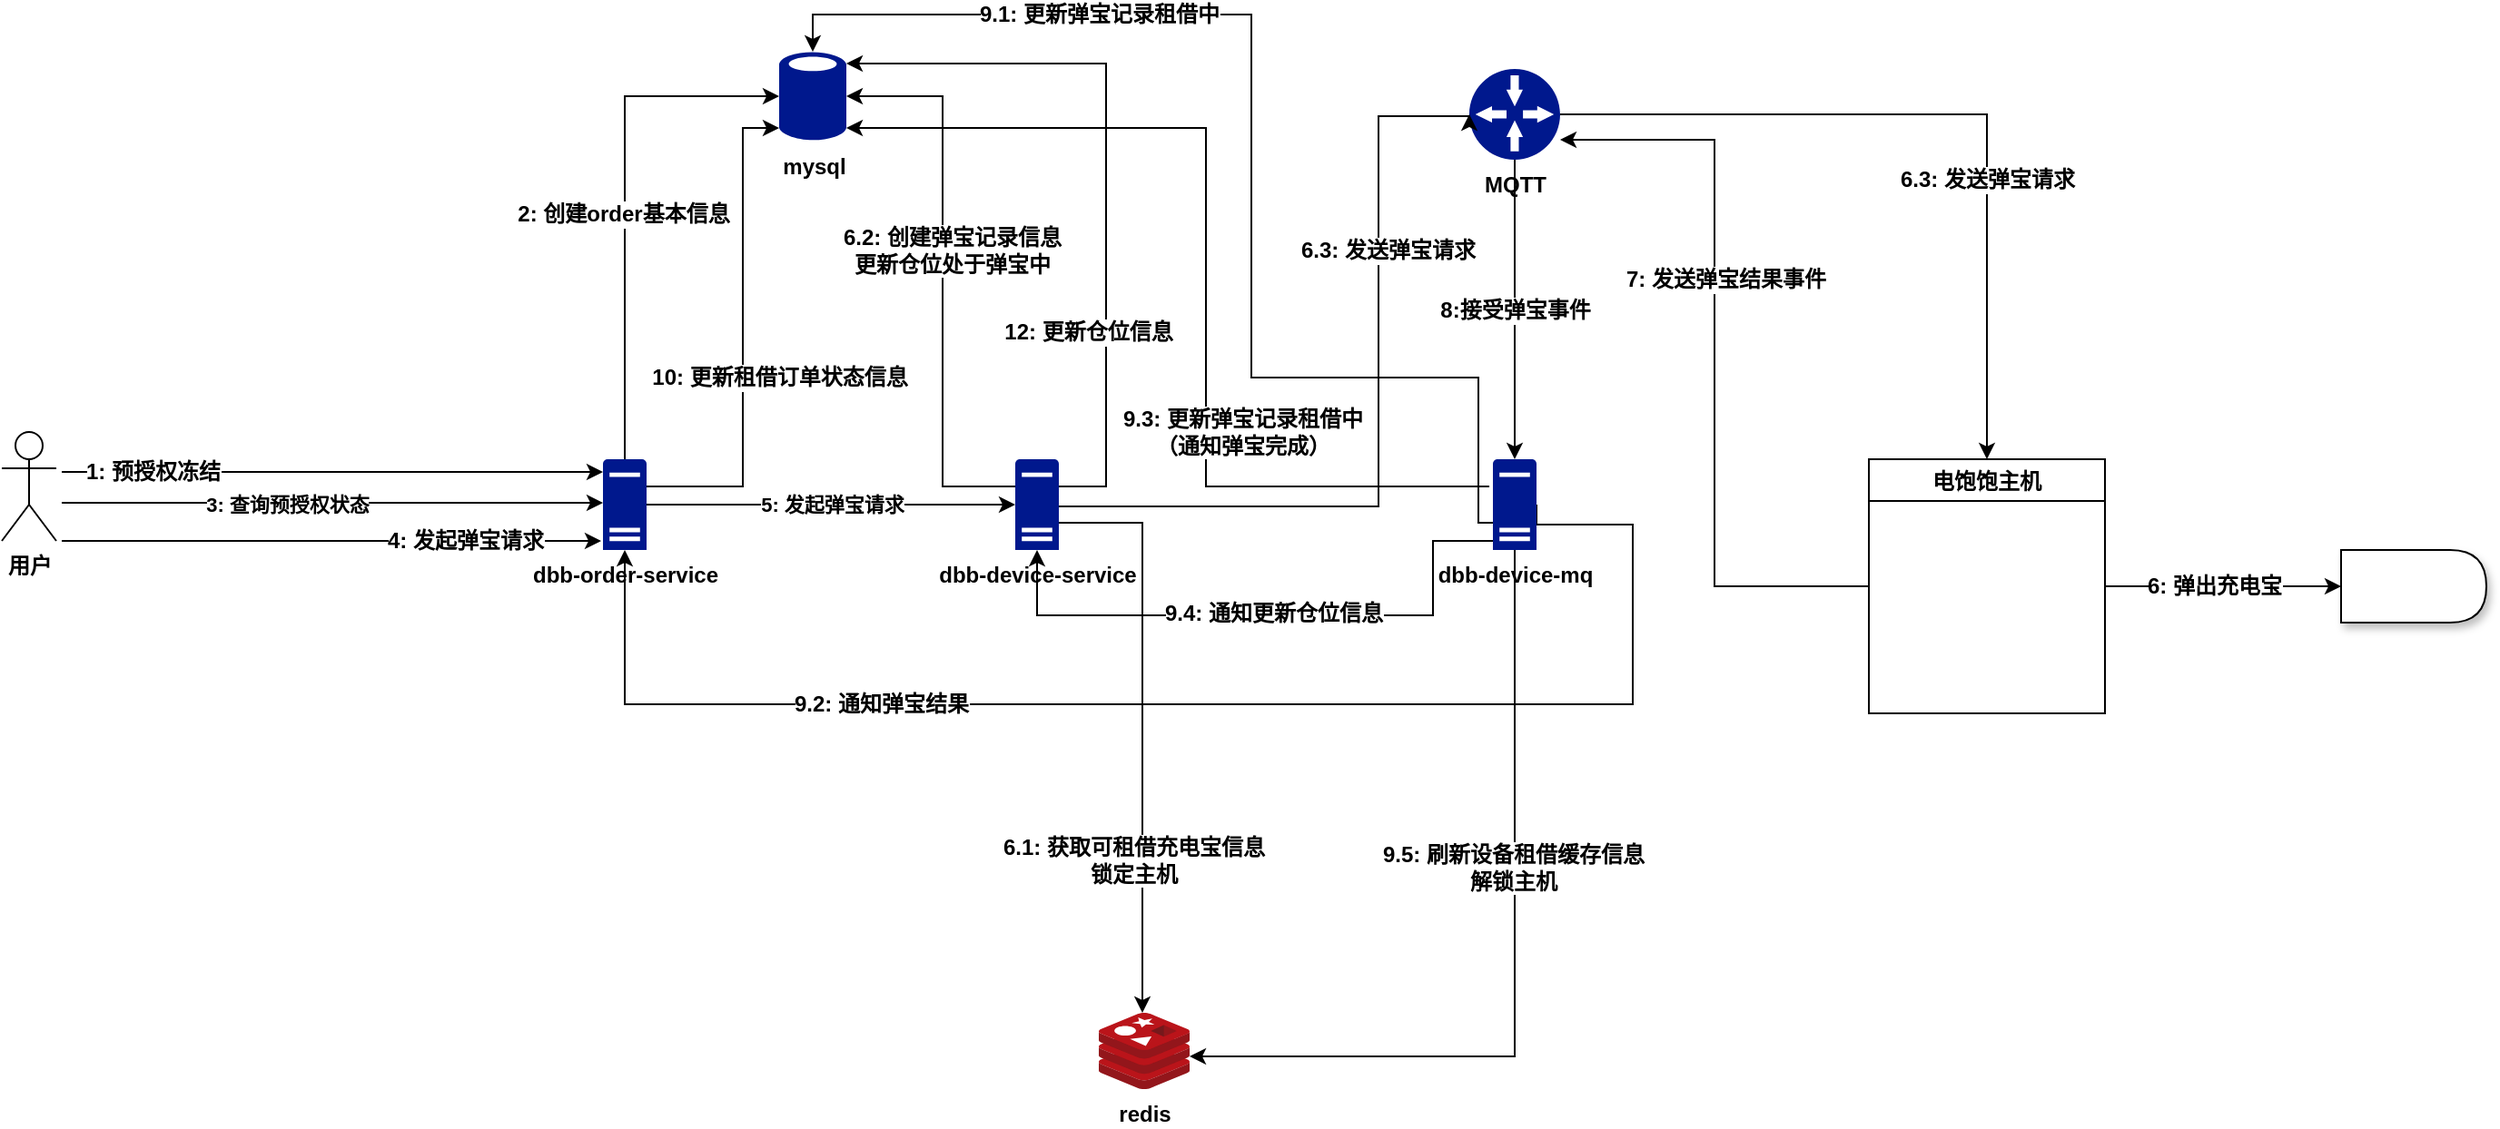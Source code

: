 <mxfile version="12.3.4" type="github" pages="1">
  <diagram id="E6mZis0rzN9z0cpXUbIy" name="第 1 页">
    <mxGraphModel dx="1666" dy="793" grid="1" gridSize="10" guides="1" tooltips="1" connect="1" arrows="1" fold="1" page="1" pageScale="1" pageWidth="3300" pageHeight="4681" math="0" shadow="0">
      <root>
        <mxCell id="0"/>
        <mxCell id="1" parent="0"/>
        <mxCell id="2chJvBkL3SxL0DrdK62e-13" style="edgeStyle=orthogonalEdgeStyle;rounded=0;orthogonalLoop=1;jettySize=auto;html=1;fontStyle=1;" parent="1" edge="1">
          <mxGeometry relative="1" as="geometry">
            <mxPoint x="170" y="372" as="sourcePoint"/>
            <mxPoint x="468" y="372" as="targetPoint"/>
          </mxGeometry>
        </mxCell>
        <mxCell id="2chJvBkL3SxL0DrdK62e-14" value="1: 预授权冻结" style="text;html=1;resizable=0;points=[];align=center;verticalAlign=middle;labelBackgroundColor=#ffffff;fontStyle=1" parent="2chJvBkL3SxL0DrdK62e-13" vertex="1" connectable="0">
          <mxGeometry x="-0.234" relative="1" as="geometry">
            <mxPoint x="-64" as="offset"/>
          </mxGeometry>
        </mxCell>
        <mxCell id="uIEZBoJtX0BrvBjHW0k1-3" value="" style="edgeStyle=orthogonalEdgeStyle;rounded=0;orthogonalLoop=1;jettySize=auto;html=1;entryX=0;entryY=0.5;entryDx=0;entryDy=0;entryPerimeter=0;fontStyle=1" edge="1" parent="1">
          <mxGeometry x="0.079" relative="1" as="geometry">
            <mxPoint x="170" y="389" as="sourcePoint"/>
            <mxPoint x="468" y="389" as="targetPoint"/>
            <mxPoint as="offset"/>
          </mxGeometry>
        </mxCell>
        <mxCell id="uIEZBoJtX0BrvBjHW0k1-7" value="&lt;span style=&quot;font-size: 11px ; font-weight: 700&quot;&gt;3: 查询预授权状态&lt;/span&gt;" style="text;html=1;align=center;verticalAlign=middle;resizable=0;points=[];;labelBackgroundColor=#ffffff;" vertex="1" connectable="0" parent="uIEZBoJtX0BrvBjHW0k1-3">
          <mxGeometry x="-0.583" y="-1" relative="1" as="geometry">
            <mxPoint x="62" as="offset"/>
          </mxGeometry>
        </mxCell>
        <mxCell id="uIEZBoJtX0BrvBjHW0k1-6" style="edgeStyle=orthogonalEdgeStyle;rounded=0;orthogonalLoop=1;jettySize=auto;html=1;" edge="1" parent="1">
          <mxGeometry relative="1" as="geometry">
            <mxPoint x="170" y="410" as="sourcePoint"/>
            <mxPoint x="467" y="410" as="targetPoint"/>
          </mxGeometry>
        </mxCell>
        <mxCell id="uIEZBoJtX0BrvBjHW0k1-8" value="4: 发起弹宝请求" style="text;html=1;align=center;verticalAlign=middle;resizable=0;points=[];;labelBackgroundColor=#ffffff;fontStyle=1" vertex="1" connectable="0" parent="uIEZBoJtX0BrvBjHW0k1-6">
          <mxGeometry x="0.101" y="1" relative="1" as="geometry">
            <mxPoint x="58" y="1" as="offset"/>
          </mxGeometry>
        </mxCell>
        <mxCell id="1ESeGN69Pckd7pXNOVfS-1" value="&lt;b&gt;用户&lt;/b&gt;" style="shape=umlActor;verticalLabelPosition=bottom;labelBackgroundColor=#ffffff;verticalAlign=top;html=1;outlineConnect=0;" parent="1" vertex="1">
          <mxGeometry x="137" y="350" width="30" height="60" as="geometry"/>
        </mxCell>
        <mxCell id="2chJvBkL3SxL0DrdK62e-50" style="edgeStyle=orthogonalEdgeStyle;rounded=0;orthogonalLoop=1;jettySize=auto;html=1;entryX=0;entryY=0.5;entryDx=0;entryDy=0;" parent="1" source="1ESeGN69Pckd7pXNOVfS-6" target="2chJvBkL3SxL0DrdK62e-46" edge="1">
          <mxGeometry relative="1" as="geometry"/>
        </mxCell>
        <mxCell id="2chJvBkL3SxL0DrdK62e-52" value="&lt;b&gt;6: 弹出充电宝&lt;/b&gt;" style="text;html=1;resizable=0;points=[];align=center;verticalAlign=middle;labelBackgroundColor=#ffffff;" parent="2chJvBkL3SxL0DrdK62e-50" vertex="1" connectable="0">
          <mxGeometry x="-0.277" y="2" relative="1" as="geometry">
            <mxPoint x="13" y="2" as="offset"/>
          </mxGeometry>
        </mxCell>
        <mxCell id="2chJvBkL3SxL0DrdK62e-55" style="edgeStyle=orthogonalEdgeStyle;rounded=0;orthogonalLoop=1;jettySize=auto;html=1;entryX=1;entryY=0.78;entryDx=0;entryDy=0;entryPerimeter=0;" parent="1" source="1ESeGN69Pckd7pXNOVfS-6" target="2chJvBkL3SxL0DrdK62e-6" edge="1">
          <mxGeometry relative="1" as="geometry"/>
        </mxCell>
        <mxCell id="2chJvBkL3SxL0DrdK62e-56" value="&lt;b&gt;7: 发送弹宝结果事件&lt;/b&gt;" style="text;html=1;resizable=0;points=[];align=center;verticalAlign=middle;labelBackgroundColor=#ffffff;" parent="2chJvBkL3SxL0DrdK62e-55" vertex="1" connectable="0">
          <mxGeometry x="0.089" y="-2" relative="1" as="geometry">
            <mxPoint x="4" y="-28" as="offset"/>
          </mxGeometry>
        </mxCell>
        <mxCell id="1ESeGN69Pckd7pXNOVfS-6" value="电饱饱主机" style="swimlane;" parent="1" vertex="1">
          <mxGeometry x="1165" y="365" width="130" height="140" as="geometry"/>
        </mxCell>
        <mxCell id="2chJvBkL3SxL0DrdK62e-48" style="edgeStyle=orthogonalEdgeStyle;rounded=0;orthogonalLoop=1;jettySize=auto;html=1;entryX=0.5;entryY=0;entryDx=0;entryDy=0;" parent="1" source="2chJvBkL3SxL0DrdK62e-6" target="1ESeGN69Pckd7pXNOVfS-6" edge="1">
          <mxGeometry relative="1" as="geometry"/>
        </mxCell>
        <mxCell id="2chJvBkL3SxL0DrdK62e-49" value="&lt;b&gt;6.3: 发送弹宝请求&lt;/b&gt;" style="text;html=1;resizable=0;points=[];align=center;verticalAlign=middle;labelBackgroundColor=#ffffff;" parent="2chJvBkL3SxL0DrdK62e-48" vertex="1" connectable="0">
          <mxGeometry x="0.273" relative="1" as="geometry">
            <mxPoint as="offset"/>
          </mxGeometry>
        </mxCell>
        <mxCell id="Uqirq0yxmopc6vjqkCWa-13" style="edgeStyle=orthogonalEdgeStyle;rounded=0;orthogonalLoop=1;jettySize=auto;html=1;entryX=0.5;entryY=0;entryDx=0;entryDy=0;entryPerimeter=0;" parent="1" source="2chJvBkL3SxL0DrdK62e-6" target="2chJvBkL3SxL0DrdK62e-57" edge="1">
          <mxGeometry relative="1" as="geometry"/>
        </mxCell>
        <mxCell id="Uqirq0yxmopc6vjqkCWa-14" value="&lt;span style=&quot;font-weight: 700&quot;&gt;8:接受弹宝事件&lt;/span&gt;" style="text;html=1;resizable=0;points=[];align=center;verticalAlign=middle;labelBackgroundColor=#ffffff;" parent="Uqirq0yxmopc6vjqkCWa-13" vertex="1" connectable="0">
          <mxGeometry x="0.006" relative="1" as="geometry">
            <mxPoint as="offset"/>
          </mxGeometry>
        </mxCell>
        <mxCell id="2chJvBkL3SxL0DrdK62e-6" value="MQTT" style="aspect=fixed;pointerEvents=1;shadow=0;dashed=0;html=1;strokeColor=none;labelPosition=center;verticalLabelPosition=bottom;verticalAlign=top;align=center;fillColor=#00188D;shape=mxgraph.mscae.enterprise.gateway;fontStyle=1" parent="1" vertex="1">
          <mxGeometry x="945" y="150" width="50" height="50" as="geometry"/>
        </mxCell>
        <mxCell id="2chJvBkL3SxL0DrdK62e-28" style="edgeStyle=orthogonalEdgeStyle;rounded=0;orthogonalLoop=1;jettySize=auto;html=1;entryX=0;entryY=0.5;entryDx=0;entryDy=0;entryPerimeter=0;" parent="1" source="2chJvBkL3SxL0DrdK62e-7" target="2chJvBkL3SxL0DrdK62e-15" edge="1">
          <mxGeometry relative="1" as="geometry">
            <Array as="points">
              <mxPoint x="480" y="165"/>
            </Array>
          </mxGeometry>
        </mxCell>
        <mxCell id="2chJvBkL3SxL0DrdK62e-29" value="&lt;b&gt;2: 创建order基本信息&lt;/b&gt;" style="text;html=1;resizable=0;points=[];align=center;verticalAlign=middle;labelBackgroundColor=#ffffff;" parent="2chJvBkL3SxL0DrdK62e-28" vertex="1" connectable="0">
          <mxGeometry x="-0.053" y="1" relative="1" as="geometry">
            <mxPoint as="offset"/>
          </mxGeometry>
        </mxCell>
        <mxCell id="2chJvBkL3SxL0DrdK62e-30" value="&lt;b&gt;5: 发起弹宝请求&lt;br&gt;&lt;/b&gt;" style="edgeStyle=orthogonalEdgeStyle;rounded=0;orthogonalLoop=1;jettySize=auto;html=1;entryX=0;entryY=0.5;entryDx=0;entryDy=0;entryPerimeter=0;" parent="1" source="2chJvBkL3SxL0DrdK62e-7" target="2chJvBkL3SxL0DrdK62e-8" edge="1">
          <mxGeometry relative="1" as="geometry"/>
        </mxCell>
        <mxCell id="Uqirq0yxmopc6vjqkCWa-3" style="edgeStyle=orthogonalEdgeStyle;rounded=0;orthogonalLoop=1;jettySize=auto;html=1;entryX=0;entryY=0.85;entryDx=0;entryDy=0;entryPerimeter=0;" parent="1" source="2chJvBkL3SxL0DrdK62e-7" target="2chJvBkL3SxL0DrdK62e-15" edge="1">
          <mxGeometry relative="1" as="geometry">
            <Array as="points">
              <mxPoint x="545" y="380"/>
              <mxPoint x="545" y="183"/>
            </Array>
          </mxGeometry>
        </mxCell>
        <mxCell id="Uqirq0yxmopc6vjqkCWa-4" value="&lt;b&gt;10: 更新租借订单状态信息&lt;/b&gt;" style="text;html=1;resizable=0;points=[];align=center;verticalAlign=middle;labelBackgroundColor=#ffffff;" parent="Uqirq0yxmopc6vjqkCWa-3" vertex="1" connectable="0">
          <mxGeometry x="-0.121" relative="1" as="geometry">
            <mxPoint x="20" y="6" as="offset"/>
          </mxGeometry>
        </mxCell>
        <mxCell id="2chJvBkL3SxL0DrdK62e-7" value="dbb-order-service" style="aspect=fixed;pointerEvents=1;shadow=0;dashed=0;html=1;strokeColor=none;labelPosition=center;verticalLabelPosition=bottom;verticalAlign=top;align=center;fillColor=#00188D;shape=mxgraph.mscae.enterprise.server_generic;fontStyle=1" parent="1" vertex="1">
          <mxGeometry x="468" y="365" width="24" height="50" as="geometry"/>
        </mxCell>
        <mxCell id="2chJvBkL3SxL0DrdK62e-36" style="edgeStyle=orthogonalEdgeStyle;rounded=0;orthogonalLoop=1;jettySize=auto;html=1;entryX=1;entryY=0.5;entryDx=0;entryDy=0;entryPerimeter=0;" parent="1" source="2chJvBkL3SxL0DrdK62e-8" target="2chJvBkL3SxL0DrdK62e-15" edge="1">
          <mxGeometry relative="1" as="geometry">
            <Array as="points">
              <mxPoint x="655" y="380"/>
              <mxPoint x="655" y="165"/>
            </Array>
          </mxGeometry>
        </mxCell>
        <mxCell id="2chJvBkL3SxL0DrdK62e-38" value="6.2: 创建弹宝记录信息&lt;br&gt;更新仓位处于弹宝中" style="text;html=1;resizable=0;points=[];align=center;verticalAlign=middle;labelBackgroundColor=#ffffff;fontStyle=1" parent="2chJvBkL3SxL0DrdK62e-36" vertex="1" connectable="0">
          <mxGeometry x="-0.023" y="-1" relative="1" as="geometry">
            <mxPoint x="4" y="-20" as="offset"/>
          </mxGeometry>
        </mxCell>
        <mxCell id="2chJvBkL3SxL0DrdK62e-39" style="edgeStyle=orthogonalEdgeStyle;rounded=0;orthogonalLoop=1;jettySize=auto;html=1;" parent="1" source="2chJvBkL3SxL0DrdK62e-8" target="2chJvBkL3SxL0DrdK62e-16" edge="1">
          <mxGeometry relative="1" as="geometry">
            <Array as="points">
              <mxPoint x="765" y="400"/>
            </Array>
          </mxGeometry>
        </mxCell>
        <mxCell id="2chJvBkL3SxL0DrdK62e-40" value="6.1: 获取可租借充电宝信息&lt;br&gt;锁定主机" style="text;html=1;resizable=0;points=[];align=center;verticalAlign=middle;labelBackgroundColor=#ffffff;fontStyle=1" parent="2chJvBkL3SxL0DrdK62e-39" vertex="1" connectable="0">
          <mxGeometry x="0.24" y="-3" relative="1" as="geometry">
            <mxPoint x="-2" y="36" as="offset"/>
          </mxGeometry>
        </mxCell>
        <mxCell id="2chJvBkL3SxL0DrdK62e-41" style="edgeStyle=orthogonalEdgeStyle;rounded=0;orthogonalLoop=1;jettySize=auto;html=1;entryX=0;entryY=0.5;entryDx=0;entryDy=0;entryPerimeter=0;" parent="1" source="2chJvBkL3SxL0DrdK62e-8" target="2chJvBkL3SxL0DrdK62e-6" edge="1">
          <mxGeometry relative="1" as="geometry">
            <Array as="points">
              <mxPoint x="895" y="391"/>
              <mxPoint x="895" y="176"/>
            </Array>
          </mxGeometry>
        </mxCell>
        <mxCell id="2chJvBkL3SxL0DrdK62e-42" value="&lt;b&gt;6.3: 发送弹宝请求&lt;br&gt;&lt;/b&gt;" style="text;html=1;resizable=0;points=[];align=center;verticalAlign=middle;labelBackgroundColor=#ffffff;" parent="2chJvBkL3SxL0DrdK62e-41" vertex="1" connectable="0">
          <mxGeometry x="-0.1" y="1" relative="1" as="geometry">
            <mxPoint x="6" y="-118" as="offset"/>
          </mxGeometry>
        </mxCell>
        <mxCell id="Uqirq0yxmopc6vjqkCWa-5" style="edgeStyle=orthogonalEdgeStyle;rounded=0;orthogonalLoop=1;jettySize=auto;html=1;entryX=1;entryY=0.85;entryDx=0;entryDy=0;entryPerimeter=0;" parent="1" target="2chJvBkL3SxL0DrdK62e-15" edge="1">
          <mxGeometry relative="1" as="geometry">
            <mxPoint x="705" y="340" as="targetPoint"/>
            <Array as="points">
              <mxPoint x="800" y="380"/>
              <mxPoint x="800" y="183"/>
            </Array>
            <mxPoint x="956" y="380" as="sourcePoint"/>
          </mxGeometry>
        </mxCell>
        <mxCell id="Uqirq0yxmopc6vjqkCWa-6" value="9.3: 更新弹宝记录租借中&lt;br&gt;（通知弹宝完成）" style="text;html=1;resizable=0;points=[];align=center;verticalAlign=middle;labelBackgroundColor=#ffffff;fontStyle=1" parent="Uqirq0yxmopc6vjqkCWa-5" vertex="1" connectable="0">
          <mxGeometry x="-0.598" relative="1" as="geometry">
            <mxPoint x="-25" y="-30" as="offset"/>
          </mxGeometry>
        </mxCell>
        <mxCell id="Uqirq0yxmopc6vjqkCWa-9" style="edgeStyle=orthogonalEdgeStyle;rounded=0;orthogonalLoop=1;jettySize=auto;html=1;entryX=1;entryY=0.14;entryDx=0;entryDy=0;entryPerimeter=0;" parent="1" source="2chJvBkL3SxL0DrdK62e-8" target="2chJvBkL3SxL0DrdK62e-15" edge="1">
          <mxGeometry relative="1" as="geometry">
            <Array as="points">
              <mxPoint x="745" y="380"/>
              <mxPoint x="745" y="147"/>
            </Array>
          </mxGeometry>
        </mxCell>
        <mxCell id="Uqirq0yxmopc6vjqkCWa-10" value="12: 更新仓位信息" style="text;html=1;resizable=0;points=[];align=center;verticalAlign=middle;labelBackgroundColor=#ffffff;fontStyle=1" parent="Uqirq0yxmopc6vjqkCWa-9" vertex="1" connectable="0">
          <mxGeometry x="0.065" y="1" relative="1" as="geometry">
            <mxPoint x="-9" y="103" as="offset"/>
          </mxGeometry>
        </mxCell>
        <mxCell id="2chJvBkL3SxL0DrdK62e-8" value="dbb-device-service" style="aspect=fixed;pointerEvents=1;shadow=0;dashed=0;html=1;strokeColor=none;labelPosition=center;verticalLabelPosition=bottom;verticalAlign=top;align=center;fillColor=#00188D;shape=mxgraph.mscae.enterprise.server_generic;fontStyle=1" parent="1" vertex="1">
          <mxGeometry x="695" y="365" width="24" height="50" as="geometry"/>
        </mxCell>
        <mxCell id="2chJvBkL3SxL0DrdK62e-15" value="mysql" style="aspect=fixed;pointerEvents=1;shadow=0;dashed=0;html=1;strokeColor=none;labelPosition=center;verticalLabelPosition=bottom;verticalAlign=top;align=center;fillColor=#00188D;shape=mxgraph.mscae.enterprise.database_generic;fontStyle=1" parent="1" vertex="1">
          <mxGeometry x="565" y="140" width="37" height="50" as="geometry"/>
        </mxCell>
        <mxCell id="2chJvBkL3SxL0DrdK62e-16" value="redis" style="aspect=fixed;html=1;points=[];align=center;image;fontSize=12;image=img/lib/mscae/Cache_Redis_Product.svg;fontStyle=1" parent="1" vertex="1">
          <mxGeometry x="741" y="670" width="50" height="42" as="geometry"/>
        </mxCell>
        <mxCell id="2chJvBkL3SxL0DrdK62e-46" value="" style="shape=delay;whiteSpace=wrap;html=1;shadow=1;direction=south;rotation=-90;" parent="1" vertex="1">
          <mxGeometry x="1445" y="395" width="40" height="80" as="geometry"/>
        </mxCell>
        <mxCell id="2chJvBkL3SxL0DrdK62e-64" style="edgeStyle=orthogonalEdgeStyle;rounded=0;orthogonalLoop=1;jettySize=auto;html=1;entryX=0.5;entryY=0.01;entryDx=0;entryDy=0;entryPerimeter=0;" parent="1" source="2chJvBkL3SxL0DrdK62e-57" target="2chJvBkL3SxL0DrdK62e-15" edge="1">
          <mxGeometry relative="1" as="geometry">
            <Array as="points">
              <mxPoint x="950" y="400"/>
              <mxPoint x="950" y="320"/>
              <mxPoint x="825" y="320"/>
              <mxPoint x="825" y="120"/>
              <mxPoint x="584" y="120"/>
            </Array>
          </mxGeometry>
        </mxCell>
        <mxCell id="2chJvBkL3SxL0DrdK62e-65" value="&lt;b&gt;9.1: 更新弹宝记录租借中&lt;/b&gt;" style="text;html=1;resizable=0;points=[];align=center;verticalAlign=middle;labelBackgroundColor=#ffffff;" parent="2chJvBkL3SxL0DrdK62e-64" vertex="1" connectable="0">
          <mxGeometry x="0.556" y="-1" relative="1" as="geometry">
            <mxPoint x="28" y="1" as="offset"/>
          </mxGeometry>
        </mxCell>
        <mxCell id="2chJvBkL3SxL0DrdK62e-66" style="edgeStyle=orthogonalEdgeStyle;rounded=0;orthogonalLoop=1;jettySize=auto;html=1;entryX=0.5;entryY=1;entryDx=0;entryDy=0;entryPerimeter=0;exitX=1;exitY=0.5;exitDx=0;exitDy=0;exitPerimeter=0;" parent="1" source="2chJvBkL3SxL0DrdK62e-57" target="2chJvBkL3SxL0DrdK62e-7" edge="1">
          <mxGeometry relative="1" as="geometry">
            <Array as="points">
              <mxPoint x="982" y="401"/>
              <mxPoint x="1035" y="401"/>
              <mxPoint x="1035" y="500"/>
              <mxPoint x="480" y="500"/>
            </Array>
          </mxGeometry>
        </mxCell>
        <mxCell id="2chJvBkL3SxL0DrdK62e-67" value="&lt;b&gt;9.2: 通知弹宝结果&lt;/b&gt;" style="text;html=1;resizable=0;points=[];align=center;verticalAlign=middle;labelBackgroundColor=#ffffff;" parent="2chJvBkL3SxL0DrdK62e-66" vertex="1" connectable="0">
          <mxGeometry x="0.023" y="1" relative="1" as="geometry">
            <mxPoint x="-167" y="-1" as="offset"/>
          </mxGeometry>
        </mxCell>
        <mxCell id="Uqirq0yxmopc6vjqkCWa-7" style="edgeStyle=orthogonalEdgeStyle;rounded=0;orthogonalLoop=1;jettySize=auto;html=1;entryX=0.5;entryY=1;entryDx=0;entryDy=0;entryPerimeter=0;" parent="1" source="2chJvBkL3SxL0DrdK62e-57" target="2chJvBkL3SxL0DrdK62e-8" edge="1">
          <mxGeometry relative="1" as="geometry">
            <Array as="points">
              <mxPoint x="925" y="410"/>
              <mxPoint x="925" y="451"/>
              <mxPoint x="707" y="451"/>
            </Array>
          </mxGeometry>
        </mxCell>
        <mxCell id="Uqirq0yxmopc6vjqkCWa-8" value="9.4: 通知更新仓位信息" style="text;html=1;resizable=0;points=[];align=center;verticalAlign=middle;labelBackgroundColor=#ffffff;fontStyle=1" parent="Uqirq0yxmopc6vjqkCWa-7" vertex="1" connectable="0">
          <mxGeometry x="0.076" relative="1" as="geometry">
            <mxPoint x="14" y="-1" as="offset"/>
          </mxGeometry>
        </mxCell>
        <mxCell id="Uqirq0yxmopc6vjqkCWa-11" style="edgeStyle=orthogonalEdgeStyle;rounded=0;orthogonalLoop=1;jettySize=auto;html=1;entryX=1;entryY=0.571;entryDx=0;entryDy=0;entryPerimeter=0;" parent="1" source="2chJvBkL3SxL0DrdK62e-57" target="2chJvBkL3SxL0DrdK62e-16" edge="1">
          <mxGeometry relative="1" as="geometry">
            <Array as="points">
              <mxPoint x="970" y="694"/>
            </Array>
          </mxGeometry>
        </mxCell>
        <mxCell id="Uqirq0yxmopc6vjqkCWa-12" value="9.5: 刷新设备租借缓存信息&lt;br&gt;解锁主机" style="text;html=1;resizable=0;points=[];align=center;verticalAlign=middle;labelBackgroundColor=#ffffff;fontStyle=1" parent="Uqirq0yxmopc6vjqkCWa-11" vertex="1" connectable="0">
          <mxGeometry x="0.223" y="-1" relative="1" as="geometry">
            <mxPoint y="-103" as="offset"/>
          </mxGeometry>
        </mxCell>
        <mxCell id="2chJvBkL3SxL0DrdK62e-57" value="dbb-device-mq" style="aspect=fixed;pointerEvents=1;shadow=0;dashed=0;html=1;strokeColor=none;labelPosition=center;verticalLabelPosition=bottom;verticalAlign=top;align=center;fillColor=#00188D;shape=mxgraph.mscae.enterprise.server_generic;fontStyle=1" parent="1" vertex="1">
          <mxGeometry x="958" y="365" width="24" height="50" as="geometry"/>
        </mxCell>
      </root>
    </mxGraphModel>
  </diagram>
</mxfile>
